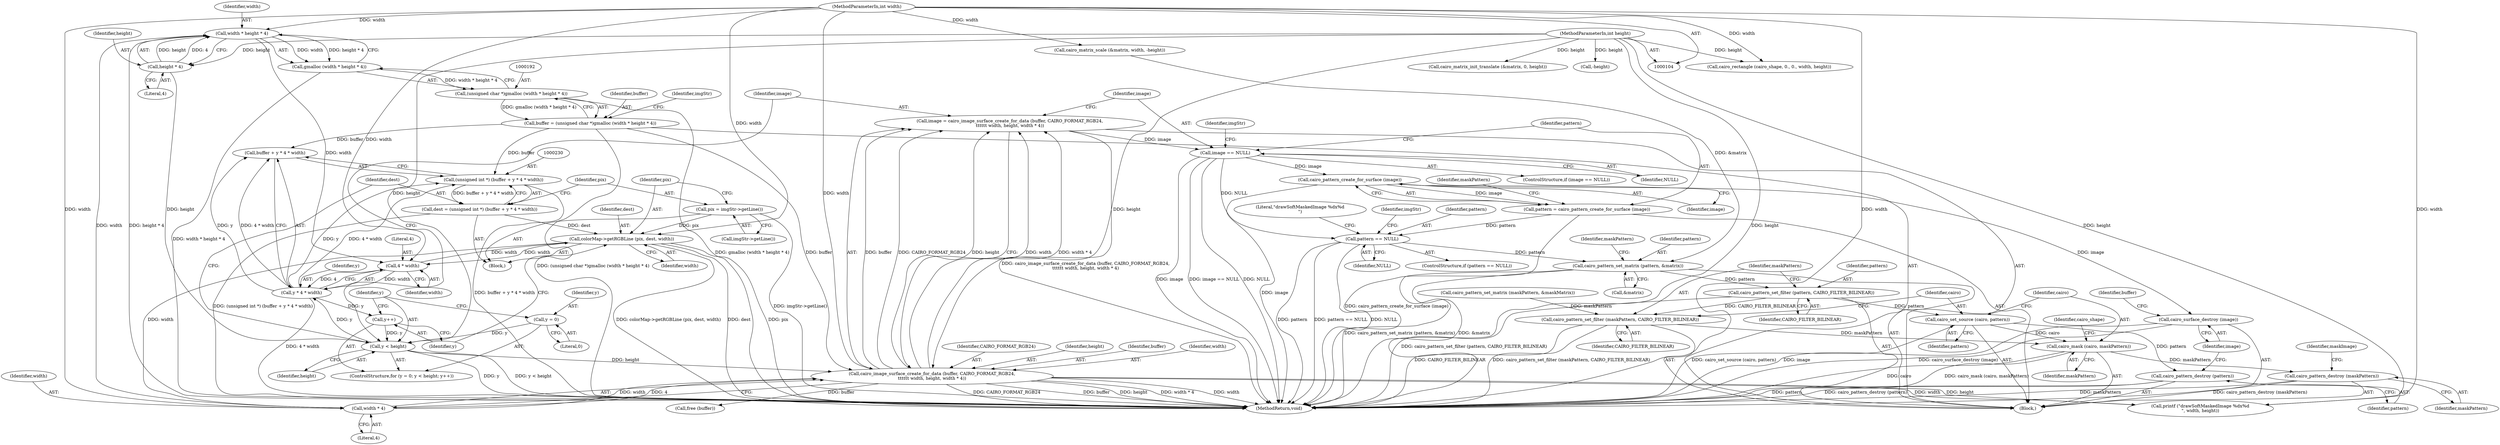digraph "0_poppler_7b2d314a61fd0e12f47c62996cb49ec0d1ba747a_3@API" {
"1000245" [label="(Call,image = cairo_image_surface_create_for_data (buffer, CAIRO_FORMAT_RGB24,\n\t\t\t\t\t\t width, height, width * 4))"];
"1000247" [label="(Call,cairo_image_surface_create_for_data (buffer, CAIRO_FORMAT_RGB24,\n\t\t\t\t\t\t width, height, width * 4))"];
"1000189" [label="(Call,buffer = (unsigned char *)gmalloc (width * height * 4))"];
"1000191" [label="(Call,(unsigned char *)gmalloc (width * height * 4))"];
"1000193" [label="(Call,gmalloc (width * height * 4))"];
"1000194" [label="(Call,width * height * 4)"];
"1000108" [label="(MethodParameterIn,int width)"];
"1000196" [label="(Call,height * 4)"];
"1000109" [label="(MethodParameterIn,int height)"];
"1000252" [label="(Call,width * 4)"];
"1000241" [label="(Call,colorMap->getRGBLine (pix, dest, width))"];
"1000238" [label="(Call,pix = imgStr->getLine())"];
"1000227" [label="(Call,dest = (unsigned int *) (buffer + y * 4 * width))"];
"1000229" [label="(Call,(unsigned int *) (buffer + y * 4 * width))"];
"1000233" [label="(Call,y * 4 * width)"];
"1000221" [label="(Call,y < height)"];
"1000224" [label="(Call,y++)"];
"1000218" [label="(Call,y = 0)"];
"1000235" [label="(Call,4 * width)"];
"1000256" [label="(Call,image == NULL)"];
"1000265" [label="(Call,cairo_pattern_create_for_surface (image))"];
"1000263" [label="(Call,pattern = cairo_pattern_create_for_surface (image))"];
"1000272" [label="(Call,pattern == NULL)"];
"1000306" [label="(Call,cairo_pattern_set_matrix (pattern, &matrix))"];
"1000314" [label="(Call,cairo_pattern_set_filter (pattern, CAIRO_FILTER_BILINEAR))"];
"1000317" [label="(Call,cairo_pattern_set_filter (maskPattern, CAIRO_FILTER_BILINEAR))"];
"1000323" [label="(Call,cairo_mask (cairo, maskPattern))"];
"1000337" [label="(Call,cairo_pattern_destroy (maskPattern))"];
"1000320" [label="(Call,cairo_set_source (cairo, pattern))"];
"1000341" [label="(Call,cairo_pattern_destroy (pattern))"];
"1000343" [label="(Call,cairo_surface_destroy (image))"];
"1000249" [label="(Identifier,CAIRO_FORMAT_RGB24)"];
"1000242" [label="(Identifier,pix)"];
"1000311" [label="(Identifier,maskPattern)"];
"1000193" [label="(Call,gmalloc (width * height * 4))"];
"1000265" [label="(Call,cairo_pattern_create_for_surface (image))"];
"1000258" [label="(Identifier,NULL)"];
"1000234" [label="(Identifier,y)"];
"1000271" [label="(ControlStructure,if (pattern == NULL))"];
"1000318" [label="(Identifier,maskPattern)"];
"1000346" [label="(Identifier,buffer)"];
"1000190" [label="(Identifier,buffer)"];
"1000194" [label="(Call,width * height * 4)"];
"1000281" [label="(Literal,\"drawSoftMaskedImage %dx%d\n\")"];
"1000343" [label="(Call,cairo_surface_destroy (image))"];
"1000255" [label="(ControlStructure,if (image == NULL))"];
"1000225" [label="(Identifier,y)"];
"1000263" [label="(Call,pattern = cairo_pattern_create_for_surface (image))"];
"1000254" [label="(Literal,4)"];
"1000341" [label="(Call,cairo_pattern_destroy (pattern))"];
"1000351" [label="(MethodReturn,void)"];
"1000251" [label="(Identifier,height)"];
"1000256" [label="(Call,image == NULL)"];
"1000219" [label="(Identifier,y)"];
"1000277" [label="(Identifier,imgStr)"];
"1000240" [label="(Call,imgStr->getLine())"];
"1000322" [label="(Identifier,pattern)"];
"1000189" [label="(Call,buffer = (unsigned char *)gmalloc (width * height * 4))"];
"1000222" [label="(Identifier,y)"];
"1000237" [label="(Identifier,width)"];
"1000315" [label="(Identifier,pattern)"];
"1000284" [label="(Call,cairo_matrix_init_translate (&matrix, 0, height))"];
"1000338" [label="(Identifier,maskPattern)"];
"1000245" [label="(Call,image = cairo_image_surface_create_for_data (buffer, CAIRO_FORMAT_RGB24,\n\t\t\t\t\t\t width, height, width * 4))"];
"1000226" [label="(Block,)"];
"1000273" [label="(Identifier,pattern)"];
"1000261" [label="(Identifier,imgStr)"];
"1000253" [label="(Identifier,width)"];
"1000252" [label="(Call,width * 4)"];
"1000108" [label="(MethodParameterIn,int width)"];
"1000196" [label="(Call,height * 4)"];
"1000229" [label="(Call,(unsigned int *) (buffer + y * 4 * width))"];
"1000109" [label="(MethodParameterIn,int height)"];
"1000223" [label="(Identifier,height)"];
"1000316" [label="(Identifier,CAIRO_FILTER_BILINEAR)"];
"1000327" [label="(Identifier,cairo_shape)"];
"1000344" [label="(Identifier,image)"];
"1000241" [label="(Call,colorMap->getRGBLine (pix, dest, width))"];
"1000235" [label="(Call,4 * width)"];
"1000340" [label="(Identifier,maskImage)"];
"1000257" [label="(Identifier,image)"];
"1000236" [label="(Literal,4)"];
"1000221" [label="(Call,y < height)"];
"1000342" [label="(Identifier,pattern)"];
"1000319" [label="(Identifier,CAIRO_FILTER_BILINEAR)"];
"1000247" [label="(Call,cairo_image_surface_create_for_data (buffer, CAIRO_FORMAT_RGB24,\n\t\t\t\t\t\t width, height, width * 4))"];
"1000218" [label="(Call,y = 0)"];
"1000293" [label="(Call,-height)"];
"1000195" [label="(Identifier,width)"];
"1000314" [label="(Call,cairo_pattern_set_filter (pattern, CAIRO_FILTER_BILINEAR))"];
"1000308" [label="(Call,&matrix)"];
"1000324" [label="(Identifier,cairo)"];
"1000274" [label="(Identifier,NULL)"];
"1000238" [label="(Call,pix = imgStr->getLine())"];
"1000191" [label="(Call,(unsigned char *)gmalloc (width * height * 4))"];
"1000323" [label="(Call,cairo_mask (cairo, maskPattern))"];
"1000246" [label="(Identifier,image)"];
"1000239" [label="(Identifier,pix)"];
"1000264" [label="(Identifier,pattern)"];
"1000280" [label="(Call,printf (\"drawSoftMaskedImage %dx%d\n\", width, height))"];
"1000272" [label="(Call,pattern == NULL)"];
"1000266" [label="(Identifier,image)"];
"1000228" [label="(Identifier,dest)"];
"1000268" [label="(Identifier,maskPattern)"];
"1000317" [label="(Call,cairo_pattern_set_filter (maskPattern, CAIRO_FILTER_BILINEAR))"];
"1000115" [label="(Block,)"];
"1000224" [label="(Call,y++)"];
"1000329" [label="(Call,cairo_rectangle (cairo_shape, 0., 0., width, height))"];
"1000233" [label="(Call,y * 4 * width)"];
"1000244" [label="(Identifier,width)"];
"1000320" [label="(Call,cairo_set_source (cairo, pattern))"];
"1000197" [label="(Identifier,height)"];
"1000306" [label="(Call,cairo_pattern_set_matrix (pattern, &matrix))"];
"1000248" [label="(Identifier,buffer)"];
"1000250" [label="(Identifier,width)"];
"1000243" [label="(Identifier,dest)"];
"1000325" [label="(Identifier,maskPattern)"];
"1000321" [label="(Identifier,cairo)"];
"1000198" [label="(Literal,4)"];
"1000289" [label="(Call,cairo_matrix_scale (&matrix, width, -height))"];
"1000227" [label="(Call,dest = (unsigned int *) (buffer + y * 4 * width))"];
"1000220" [label="(Literal,0)"];
"1000307" [label="(Identifier,pattern)"];
"1000231" [label="(Call,buffer + y * 4 * width)"];
"1000337" [label="(Call,cairo_pattern_destroy (maskPattern))"];
"1000310" [label="(Call,cairo_pattern_set_matrix (maskPattern, &maskMatrix))"];
"1000200" [label="(Identifier,imgStr)"];
"1000345" [label="(Call,free (buffer))"];
"1000217" [label="(ControlStructure,for (y = 0; y < height; y++))"];
"1000245" -> "1000115"  [label="AST: "];
"1000245" -> "1000247"  [label="CFG: "];
"1000246" -> "1000245"  [label="AST: "];
"1000247" -> "1000245"  [label="AST: "];
"1000257" -> "1000245"  [label="CFG: "];
"1000245" -> "1000351"  [label="DDG: cairo_image_surface_create_for_data (buffer, CAIRO_FORMAT_RGB24,\n\t\t\t\t\t\t width, height, width * 4)"];
"1000247" -> "1000245"  [label="DDG: buffer"];
"1000247" -> "1000245"  [label="DDG: width"];
"1000247" -> "1000245"  [label="DDG: width * 4"];
"1000247" -> "1000245"  [label="DDG: CAIRO_FORMAT_RGB24"];
"1000247" -> "1000245"  [label="DDG: height"];
"1000245" -> "1000256"  [label="DDG: image"];
"1000247" -> "1000252"  [label="CFG: "];
"1000248" -> "1000247"  [label="AST: "];
"1000249" -> "1000247"  [label="AST: "];
"1000250" -> "1000247"  [label="AST: "];
"1000251" -> "1000247"  [label="AST: "];
"1000252" -> "1000247"  [label="AST: "];
"1000247" -> "1000351"  [label="DDG: buffer"];
"1000247" -> "1000351"  [label="DDG: height"];
"1000247" -> "1000351"  [label="DDG: width * 4"];
"1000247" -> "1000351"  [label="DDG: width"];
"1000247" -> "1000351"  [label="DDG: CAIRO_FORMAT_RGB24"];
"1000189" -> "1000247"  [label="DDG: buffer"];
"1000252" -> "1000247"  [label="DDG: width"];
"1000252" -> "1000247"  [label="DDG: 4"];
"1000108" -> "1000247"  [label="DDG: width"];
"1000221" -> "1000247"  [label="DDG: height"];
"1000109" -> "1000247"  [label="DDG: height"];
"1000247" -> "1000280"  [label="DDG: width"];
"1000247" -> "1000280"  [label="DDG: height"];
"1000247" -> "1000345"  [label="DDG: buffer"];
"1000189" -> "1000115"  [label="AST: "];
"1000189" -> "1000191"  [label="CFG: "];
"1000190" -> "1000189"  [label="AST: "];
"1000191" -> "1000189"  [label="AST: "];
"1000200" -> "1000189"  [label="CFG: "];
"1000189" -> "1000351"  [label="DDG: (unsigned char *)gmalloc (width * height * 4)"];
"1000191" -> "1000189"  [label="DDG: gmalloc (width * height * 4)"];
"1000189" -> "1000229"  [label="DDG: buffer"];
"1000189" -> "1000231"  [label="DDG: buffer"];
"1000191" -> "1000193"  [label="CFG: "];
"1000192" -> "1000191"  [label="AST: "];
"1000193" -> "1000191"  [label="AST: "];
"1000191" -> "1000351"  [label="DDG: gmalloc (width * height * 4)"];
"1000193" -> "1000191"  [label="DDG: width * height * 4"];
"1000193" -> "1000194"  [label="CFG: "];
"1000194" -> "1000193"  [label="AST: "];
"1000193" -> "1000351"  [label="DDG: width * height * 4"];
"1000194" -> "1000193"  [label="DDG: width"];
"1000194" -> "1000193"  [label="DDG: height * 4"];
"1000194" -> "1000196"  [label="CFG: "];
"1000195" -> "1000194"  [label="AST: "];
"1000196" -> "1000194"  [label="AST: "];
"1000194" -> "1000351"  [label="DDG: height * 4"];
"1000108" -> "1000194"  [label="DDG: width"];
"1000196" -> "1000194"  [label="DDG: height"];
"1000196" -> "1000194"  [label="DDG: 4"];
"1000194" -> "1000235"  [label="DDG: width"];
"1000194" -> "1000252"  [label="DDG: width"];
"1000108" -> "1000104"  [label="AST: "];
"1000108" -> "1000351"  [label="DDG: width"];
"1000108" -> "1000235"  [label="DDG: width"];
"1000108" -> "1000241"  [label="DDG: width"];
"1000108" -> "1000252"  [label="DDG: width"];
"1000108" -> "1000280"  [label="DDG: width"];
"1000108" -> "1000289"  [label="DDG: width"];
"1000108" -> "1000329"  [label="DDG: width"];
"1000196" -> "1000198"  [label="CFG: "];
"1000197" -> "1000196"  [label="AST: "];
"1000198" -> "1000196"  [label="AST: "];
"1000109" -> "1000196"  [label="DDG: height"];
"1000196" -> "1000221"  [label="DDG: height"];
"1000109" -> "1000104"  [label="AST: "];
"1000109" -> "1000351"  [label="DDG: height"];
"1000109" -> "1000221"  [label="DDG: height"];
"1000109" -> "1000280"  [label="DDG: height"];
"1000109" -> "1000284"  [label="DDG: height"];
"1000109" -> "1000293"  [label="DDG: height"];
"1000109" -> "1000329"  [label="DDG: height"];
"1000252" -> "1000254"  [label="CFG: "];
"1000253" -> "1000252"  [label="AST: "];
"1000254" -> "1000252"  [label="AST: "];
"1000241" -> "1000252"  [label="DDG: width"];
"1000241" -> "1000226"  [label="AST: "];
"1000241" -> "1000244"  [label="CFG: "];
"1000242" -> "1000241"  [label="AST: "];
"1000243" -> "1000241"  [label="AST: "];
"1000244" -> "1000241"  [label="AST: "];
"1000225" -> "1000241"  [label="CFG: "];
"1000241" -> "1000351"  [label="DDG: pix"];
"1000241" -> "1000351"  [label="DDG: colorMap->getRGBLine (pix, dest, width)"];
"1000241" -> "1000351"  [label="DDG: dest"];
"1000241" -> "1000235"  [label="DDG: width"];
"1000238" -> "1000241"  [label="DDG: pix"];
"1000227" -> "1000241"  [label="DDG: dest"];
"1000235" -> "1000241"  [label="DDG: width"];
"1000238" -> "1000226"  [label="AST: "];
"1000238" -> "1000240"  [label="CFG: "];
"1000239" -> "1000238"  [label="AST: "];
"1000240" -> "1000238"  [label="AST: "];
"1000242" -> "1000238"  [label="CFG: "];
"1000238" -> "1000351"  [label="DDG: imgStr->getLine()"];
"1000227" -> "1000226"  [label="AST: "];
"1000227" -> "1000229"  [label="CFG: "];
"1000228" -> "1000227"  [label="AST: "];
"1000229" -> "1000227"  [label="AST: "];
"1000239" -> "1000227"  [label="CFG: "];
"1000227" -> "1000351"  [label="DDG: (unsigned int *) (buffer + y * 4 * width)"];
"1000229" -> "1000227"  [label="DDG: buffer + y * 4 * width"];
"1000229" -> "1000231"  [label="CFG: "];
"1000230" -> "1000229"  [label="AST: "];
"1000231" -> "1000229"  [label="AST: "];
"1000229" -> "1000351"  [label="DDG: buffer + y * 4 * width"];
"1000233" -> "1000229"  [label="DDG: y"];
"1000233" -> "1000229"  [label="DDG: 4 * width"];
"1000233" -> "1000231"  [label="AST: "];
"1000233" -> "1000235"  [label="CFG: "];
"1000234" -> "1000233"  [label="AST: "];
"1000235" -> "1000233"  [label="AST: "];
"1000231" -> "1000233"  [label="CFG: "];
"1000233" -> "1000351"  [label="DDG: 4 * width"];
"1000233" -> "1000224"  [label="DDG: y"];
"1000233" -> "1000231"  [label="DDG: y"];
"1000233" -> "1000231"  [label="DDG: 4 * width"];
"1000221" -> "1000233"  [label="DDG: y"];
"1000235" -> "1000233"  [label="DDG: 4"];
"1000235" -> "1000233"  [label="DDG: width"];
"1000221" -> "1000217"  [label="AST: "];
"1000221" -> "1000223"  [label="CFG: "];
"1000222" -> "1000221"  [label="AST: "];
"1000223" -> "1000221"  [label="AST: "];
"1000228" -> "1000221"  [label="CFG: "];
"1000246" -> "1000221"  [label="CFG: "];
"1000221" -> "1000351"  [label="DDG: y < height"];
"1000221" -> "1000351"  [label="DDG: y"];
"1000224" -> "1000221"  [label="DDG: y"];
"1000218" -> "1000221"  [label="DDG: y"];
"1000224" -> "1000217"  [label="AST: "];
"1000224" -> "1000225"  [label="CFG: "];
"1000225" -> "1000224"  [label="AST: "];
"1000222" -> "1000224"  [label="CFG: "];
"1000218" -> "1000217"  [label="AST: "];
"1000218" -> "1000220"  [label="CFG: "];
"1000219" -> "1000218"  [label="AST: "];
"1000220" -> "1000218"  [label="AST: "];
"1000222" -> "1000218"  [label="CFG: "];
"1000235" -> "1000237"  [label="CFG: "];
"1000236" -> "1000235"  [label="AST: "];
"1000237" -> "1000235"  [label="AST: "];
"1000256" -> "1000255"  [label="AST: "];
"1000256" -> "1000258"  [label="CFG: "];
"1000257" -> "1000256"  [label="AST: "];
"1000258" -> "1000256"  [label="AST: "];
"1000261" -> "1000256"  [label="CFG: "];
"1000264" -> "1000256"  [label="CFG: "];
"1000256" -> "1000351"  [label="DDG: NULL"];
"1000256" -> "1000351"  [label="DDG: image"];
"1000256" -> "1000351"  [label="DDG: image == NULL"];
"1000256" -> "1000265"  [label="DDG: image"];
"1000256" -> "1000272"  [label="DDG: NULL"];
"1000265" -> "1000263"  [label="AST: "];
"1000265" -> "1000266"  [label="CFG: "];
"1000266" -> "1000265"  [label="AST: "];
"1000263" -> "1000265"  [label="CFG: "];
"1000265" -> "1000351"  [label="DDG: image"];
"1000265" -> "1000263"  [label="DDG: image"];
"1000265" -> "1000343"  [label="DDG: image"];
"1000263" -> "1000115"  [label="AST: "];
"1000264" -> "1000263"  [label="AST: "];
"1000268" -> "1000263"  [label="CFG: "];
"1000263" -> "1000351"  [label="DDG: cairo_pattern_create_for_surface (image)"];
"1000263" -> "1000272"  [label="DDG: pattern"];
"1000272" -> "1000271"  [label="AST: "];
"1000272" -> "1000274"  [label="CFG: "];
"1000273" -> "1000272"  [label="AST: "];
"1000274" -> "1000272"  [label="AST: "];
"1000277" -> "1000272"  [label="CFG: "];
"1000281" -> "1000272"  [label="CFG: "];
"1000272" -> "1000351"  [label="DDG: NULL"];
"1000272" -> "1000351"  [label="DDG: pattern"];
"1000272" -> "1000351"  [label="DDG: pattern == NULL"];
"1000272" -> "1000306"  [label="DDG: pattern"];
"1000306" -> "1000115"  [label="AST: "];
"1000306" -> "1000308"  [label="CFG: "];
"1000307" -> "1000306"  [label="AST: "];
"1000308" -> "1000306"  [label="AST: "];
"1000311" -> "1000306"  [label="CFG: "];
"1000306" -> "1000351"  [label="DDG: cairo_pattern_set_matrix (pattern, &matrix)"];
"1000306" -> "1000351"  [label="DDG: &matrix"];
"1000289" -> "1000306"  [label="DDG: &matrix"];
"1000306" -> "1000314"  [label="DDG: pattern"];
"1000314" -> "1000115"  [label="AST: "];
"1000314" -> "1000316"  [label="CFG: "];
"1000315" -> "1000314"  [label="AST: "];
"1000316" -> "1000314"  [label="AST: "];
"1000318" -> "1000314"  [label="CFG: "];
"1000314" -> "1000351"  [label="DDG: cairo_pattern_set_filter (pattern, CAIRO_FILTER_BILINEAR)"];
"1000314" -> "1000317"  [label="DDG: CAIRO_FILTER_BILINEAR"];
"1000314" -> "1000320"  [label="DDG: pattern"];
"1000317" -> "1000115"  [label="AST: "];
"1000317" -> "1000319"  [label="CFG: "];
"1000318" -> "1000317"  [label="AST: "];
"1000319" -> "1000317"  [label="AST: "];
"1000321" -> "1000317"  [label="CFG: "];
"1000317" -> "1000351"  [label="DDG: CAIRO_FILTER_BILINEAR"];
"1000317" -> "1000351"  [label="DDG: cairo_pattern_set_filter (maskPattern, CAIRO_FILTER_BILINEAR)"];
"1000310" -> "1000317"  [label="DDG: maskPattern"];
"1000317" -> "1000323"  [label="DDG: maskPattern"];
"1000323" -> "1000115"  [label="AST: "];
"1000323" -> "1000325"  [label="CFG: "];
"1000324" -> "1000323"  [label="AST: "];
"1000325" -> "1000323"  [label="AST: "];
"1000327" -> "1000323"  [label="CFG: "];
"1000323" -> "1000351"  [label="DDG: cairo"];
"1000323" -> "1000351"  [label="DDG: cairo_mask (cairo, maskPattern)"];
"1000320" -> "1000323"  [label="DDG: cairo"];
"1000323" -> "1000337"  [label="DDG: maskPattern"];
"1000337" -> "1000115"  [label="AST: "];
"1000337" -> "1000338"  [label="CFG: "];
"1000338" -> "1000337"  [label="AST: "];
"1000340" -> "1000337"  [label="CFG: "];
"1000337" -> "1000351"  [label="DDG: maskPattern"];
"1000337" -> "1000351"  [label="DDG: cairo_pattern_destroy (maskPattern)"];
"1000320" -> "1000115"  [label="AST: "];
"1000320" -> "1000322"  [label="CFG: "];
"1000321" -> "1000320"  [label="AST: "];
"1000322" -> "1000320"  [label="AST: "];
"1000324" -> "1000320"  [label="CFG: "];
"1000320" -> "1000351"  [label="DDG: cairo_set_source (cairo, pattern)"];
"1000320" -> "1000341"  [label="DDG: pattern"];
"1000341" -> "1000115"  [label="AST: "];
"1000341" -> "1000342"  [label="CFG: "];
"1000342" -> "1000341"  [label="AST: "];
"1000344" -> "1000341"  [label="CFG: "];
"1000341" -> "1000351"  [label="DDG: pattern"];
"1000341" -> "1000351"  [label="DDG: cairo_pattern_destroy (pattern)"];
"1000343" -> "1000115"  [label="AST: "];
"1000343" -> "1000344"  [label="CFG: "];
"1000344" -> "1000343"  [label="AST: "];
"1000346" -> "1000343"  [label="CFG: "];
"1000343" -> "1000351"  [label="DDG: image"];
"1000343" -> "1000351"  [label="DDG: cairo_surface_destroy (image)"];
}
